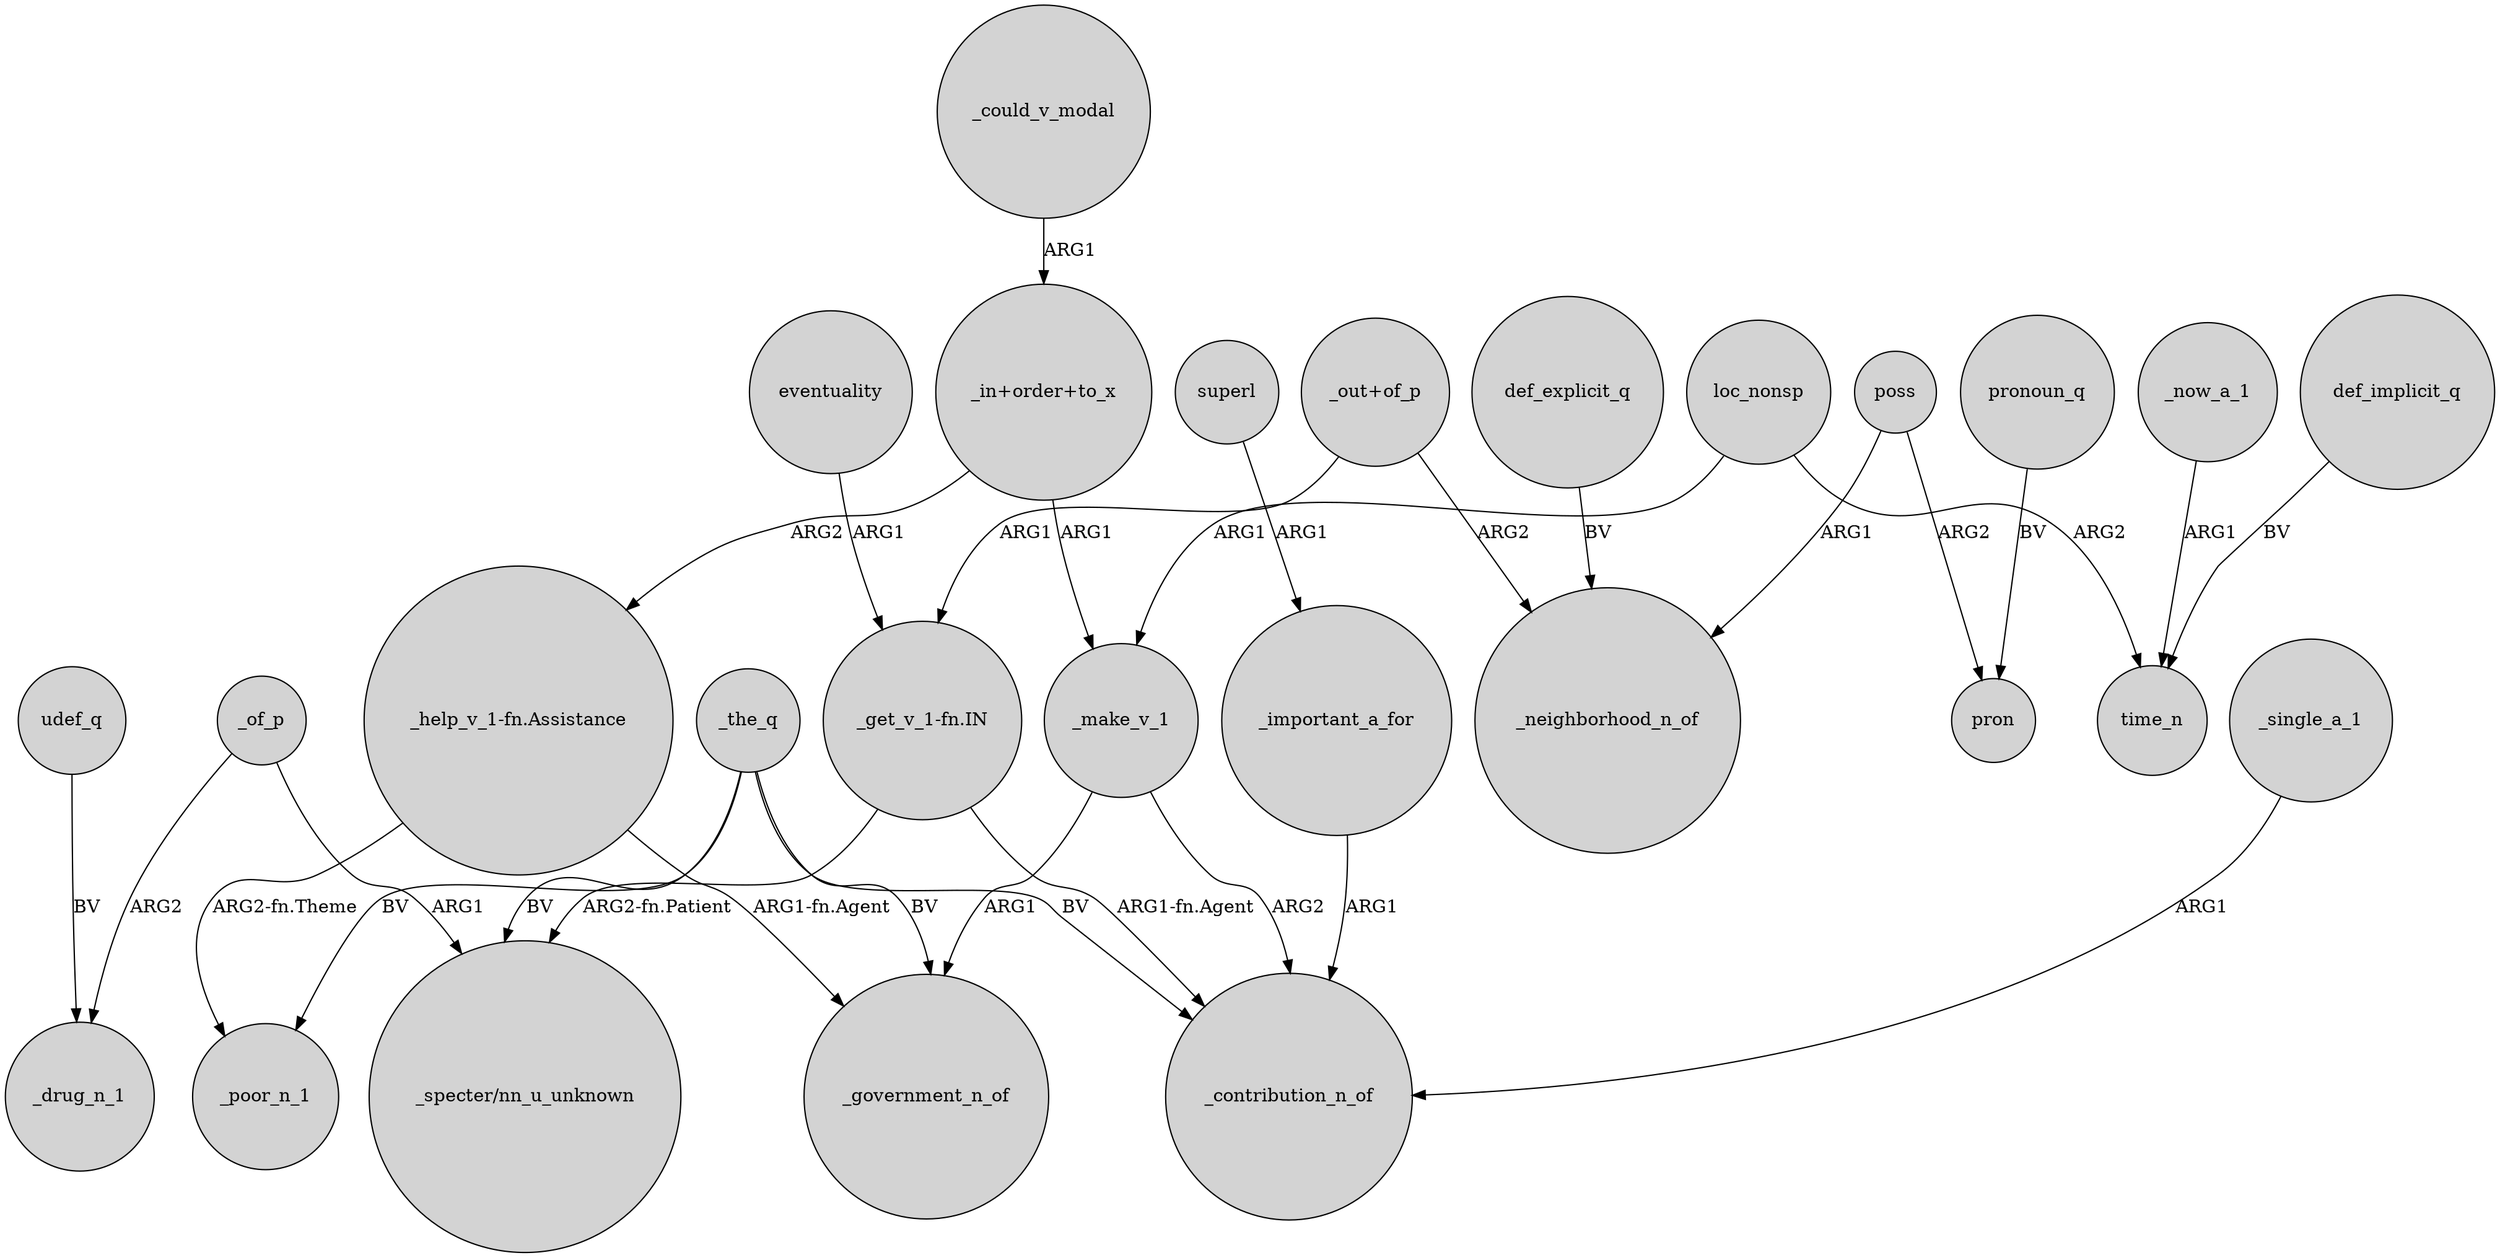 digraph {
	node [shape=circle style=filled]
	_of_p -> "_specter/nn_u_unknown" [label=ARG1]
	poss -> pron [label=ARG2]
	_make_v_1 -> _government_n_of [label=ARG1]
	_the_q -> _contribution_n_of [label=BV]
	"_help_v_1-fn.Assistance" -> _poor_n_1 [label="ARG2-fn.Theme"]
	_could_v_modal -> "_in+order+to_x" [label=ARG1]
	"_help_v_1-fn.Assistance" -> _government_n_of [label="ARG1-fn.Agent"]
	_the_q -> "_specter/nn_u_unknown" [label=BV]
	superl -> _important_a_for [label=ARG1]
	"_get_v_1-fn.IN" -> _contribution_n_of [label="ARG1-fn.Agent"]
	def_explicit_q -> _neighborhood_n_of [label=BV]
	_the_q -> _poor_n_1 [label=BV]
	"_get_v_1-fn.IN" -> "_specter/nn_u_unknown" [label="ARG2-fn.Patient"]
	loc_nonsp -> time_n [label=ARG2]
	udef_q -> _drug_n_1 [label=BV]
	eventuality -> "_get_v_1-fn.IN" [label=ARG1]
	pronoun_q -> pron [label=BV]
	"_in+order+to_x" -> _make_v_1 [label=ARG1]
	_of_p -> _drug_n_1 [label=ARG2]
	_now_a_1 -> time_n [label=ARG1]
	loc_nonsp -> _make_v_1 [label=ARG1]
	poss -> _neighborhood_n_of [label=ARG1]
	_the_q -> _government_n_of [label=BV]
	_single_a_1 -> _contribution_n_of [label=ARG1]
	"_out+of_p" -> _neighborhood_n_of [label=ARG2]
	_make_v_1 -> _contribution_n_of [label=ARG2]
	"_in+order+to_x" -> "_help_v_1-fn.Assistance" [label=ARG2]
	"_out+of_p" -> "_get_v_1-fn.IN" [label=ARG1]
	_important_a_for -> _contribution_n_of [label=ARG1]
	def_implicit_q -> time_n [label=BV]
}

